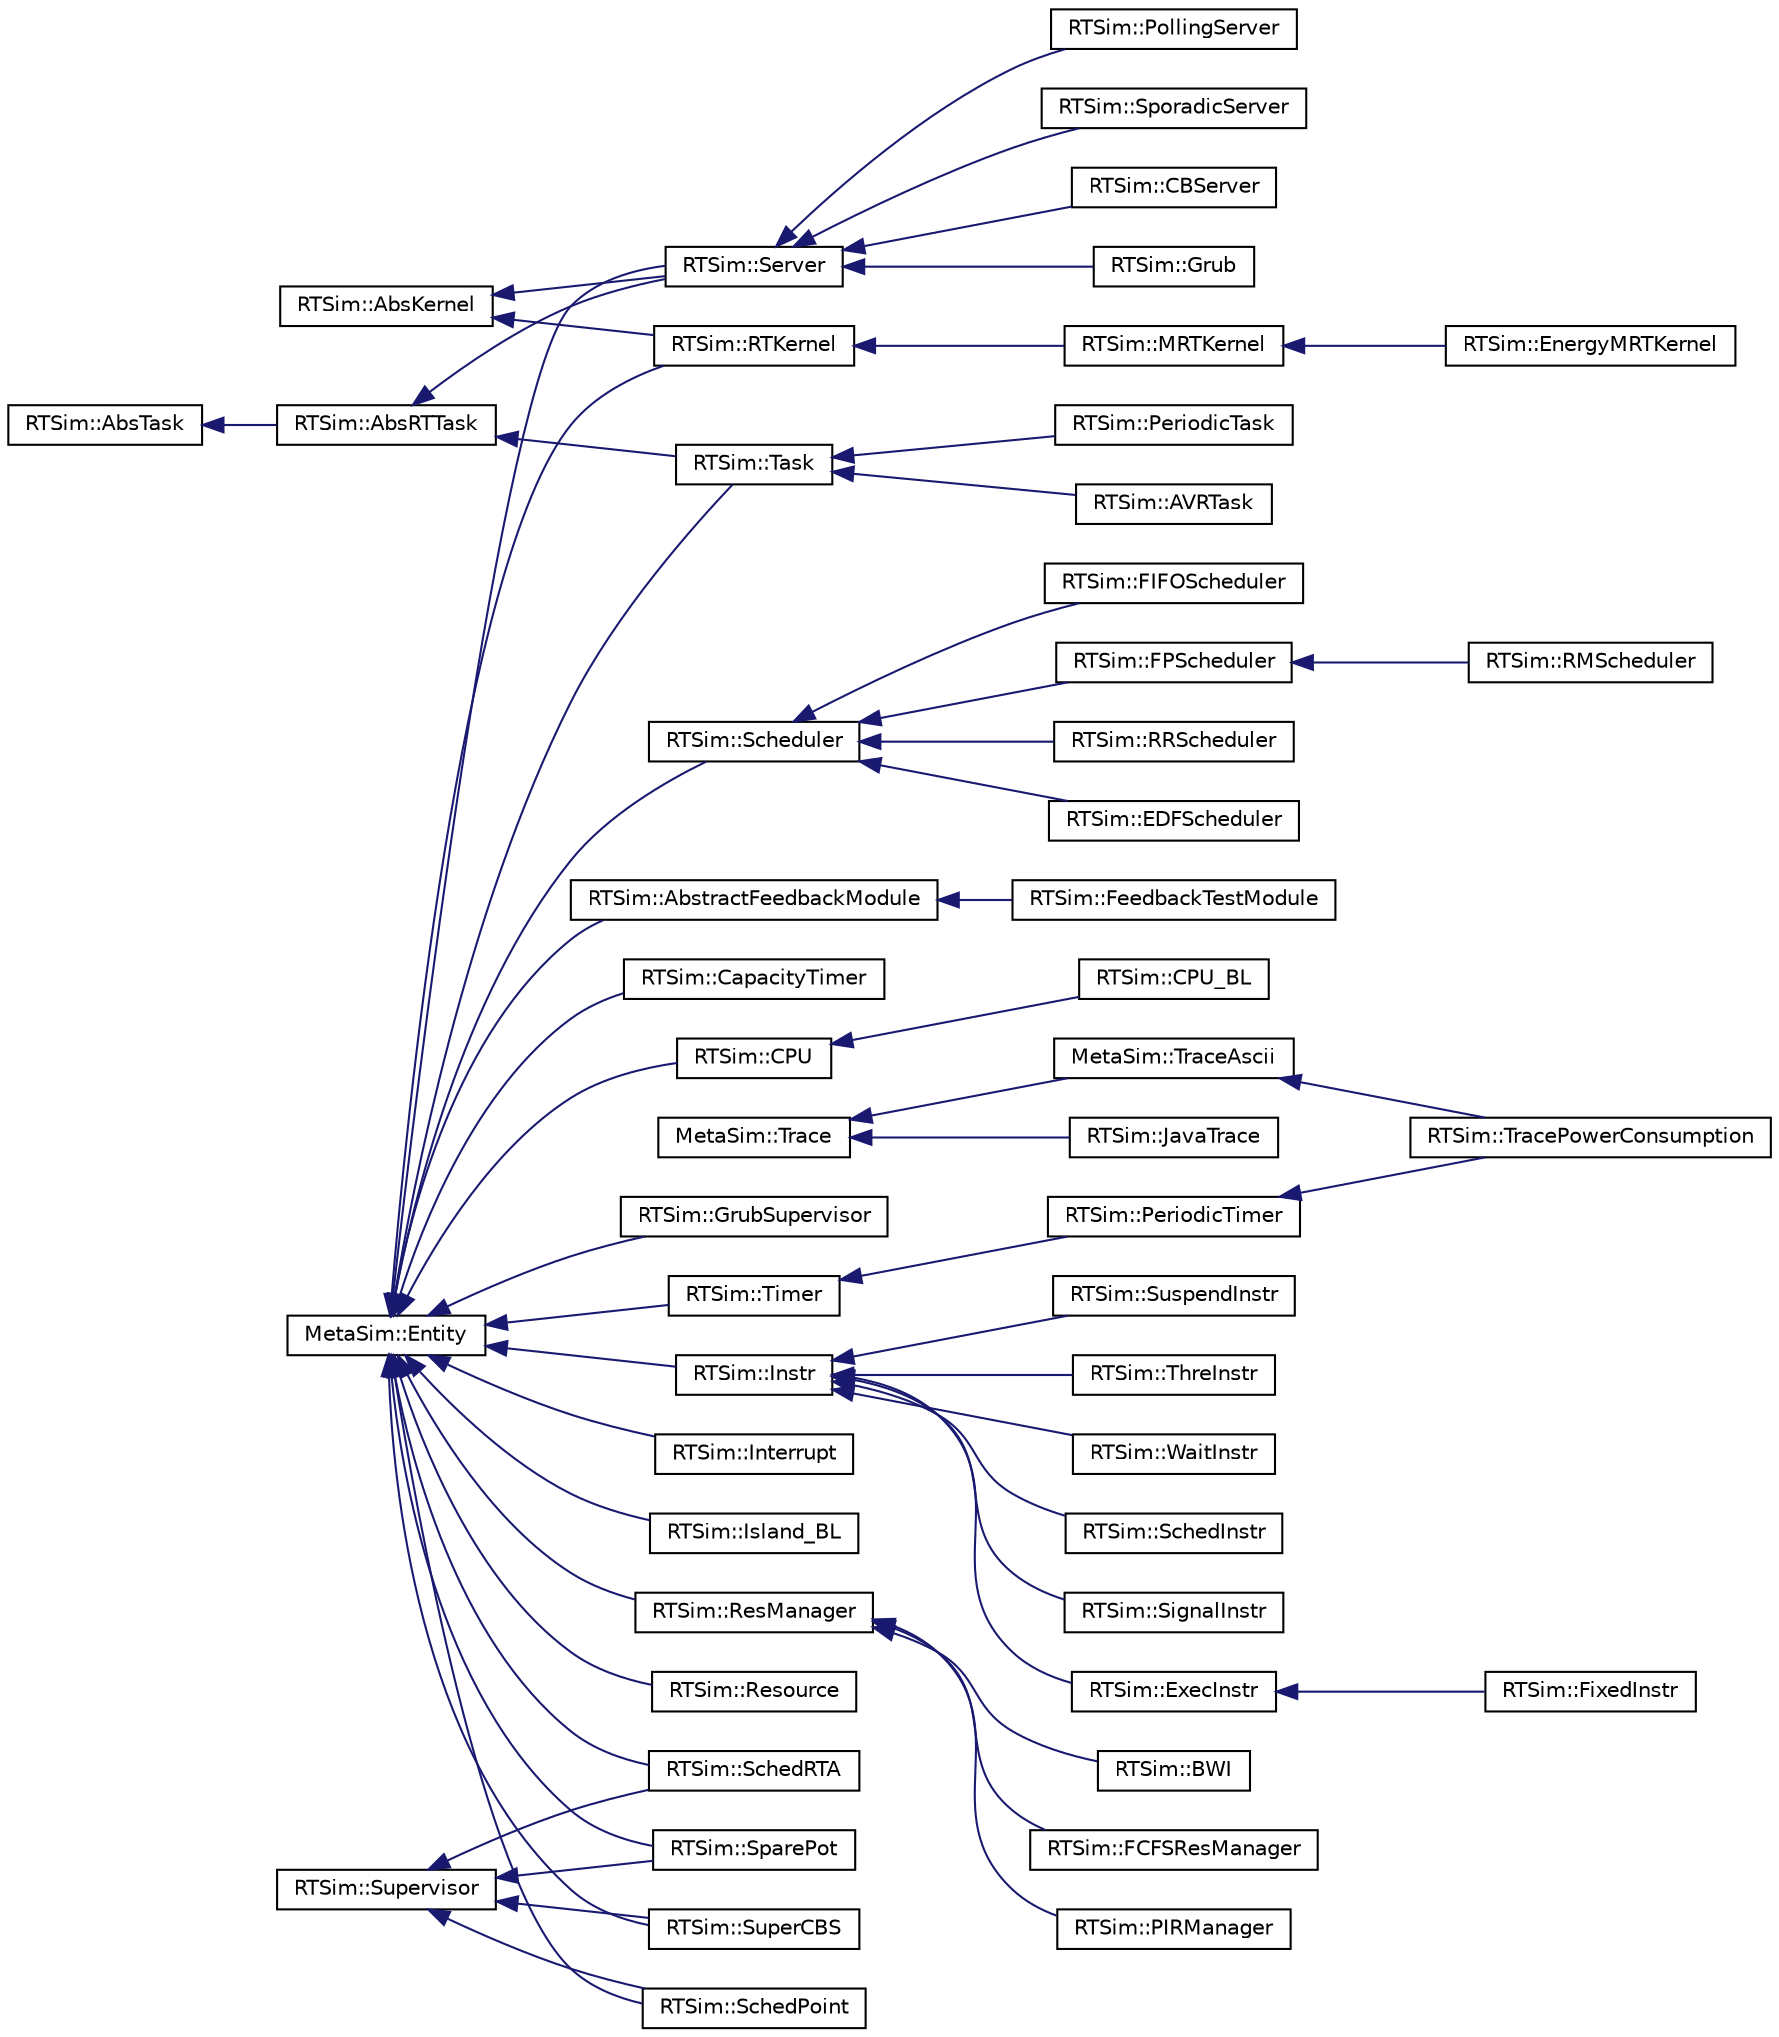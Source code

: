 digraph "Graphical Class Hierarchy"
{
  edge [fontname="Helvetica",fontsize="10",labelfontname="Helvetica",labelfontsize="10"];
  node [fontname="Helvetica",fontsize="10",shape=record];
  rankdir="LR";
  Node212 [label="RTSim::AbsKernel",height=0.2,width=0.4,color="black", fillcolor="white", style="filled",URL="$classRTSim_1_1AbsKernel.html"];
  Node212 -> Node154 [dir="back",color="midnightblue",fontsize="10",style="solid",fontname="Helvetica"];
  Node154 [label="RTSim::RTKernel",height=0.2,width=0.4,color="black", fillcolor="white", style="filled",URL="$classRTSim_1_1RTKernel.html"];
  Node154 -> Node155 [dir="back",color="midnightblue",fontsize="10",style="solid",fontname="Helvetica"];
  Node155 [label="RTSim::MRTKernel",height=0.2,width=0.4,color="black", fillcolor="white", style="filled",URL="$classRTSim_1_1MRTKernel.html"];
  Node155 -> Node156 [dir="back",color="midnightblue",fontsize="10",style="solid",fontname="Helvetica"];
  Node156 [label="RTSim::EnergyMRTKernel",height=0.2,width=0.4,color="black", fillcolor="white", style="filled",URL="$classRTSim_1_1EnergyMRTKernel.html"];
  Node212 -> Node163 [dir="back",color="midnightblue",fontsize="10",style="solid",fontname="Helvetica"];
  Node163 [label="RTSim::Server",height=0.2,width=0.4,color="black", fillcolor="white", style="filled",URL="$classRTSim_1_1Server.html"];
  Node163 -> Node164 [dir="back",color="midnightblue",fontsize="10",style="solid",fontname="Helvetica"];
  Node164 [label="RTSim::CBServer",height=0.2,width=0.4,color="black", fillcolor="white", style="filled",URL="$classRTSim_1_1CBServer.html"];
  Node163 -> Node165 [dir="back",color="midnightblue",fontsize="10",style="solid",fontname="Helvetica"];
  Node165 [label="RTSim::Grub",height=0.2,width=0.4,color="black", fillcolor="white", style="filled",URL="$classRTSim_1_1Grub.html"];
  Node163 -> Node166 [dir="back",color="midnightblue",fontsize="10",style="solid",fontname="Helvetica"];
  Node166 [label="RTSim::PollingServer",height=0.2,width=0.4,color="black", fillcolor="white", style="filled",URL="$classRTSim_1_1PollingServer.html"];
  Node163 -> Node167 [dir="back",color="midnightblue",fontsize="10",style="solid",fontname="Helvetica"];
  Node167 [label="RTSim::SporadicServer",height=0.2,width=0.4,color="black", fillcolor="white", style="filled",URL="$classRTSim_1_1SporadicServer.html"];
  Node209 [label="RTSim::AbsTask",height=0.2,width=0.4,color="black", fillcolor="white", style="filled",URL="$classRTSim_1_1AbsTask.html"];
  Node209 -> Node210 [dir="back",color="midnightblue",fontsize="10",style="solid",fontname="Helvetica"];
  Node210 [label="RTSim::AbsRTTask",height=0.2,width=0.4,color="black", fillcolor="white", style="filled",URL="$classRTSim_1_1AbsRTTask.html"];
  Node210 -> Node163 [dir="back",color="midnightblue",fontsize="10",style="solid",fontname="Helvetica"];
  Node210 -> Node168 [dir="back",color="midnightblue",fontsize="10",style="solid",fontname="Helvetica"];
  Node168 [label="RTSim::Task",height=0.2,width=0.4,color="black", fillcolor="white", style="filled",URL="$classRTSim_1_1Task.html"];
  Node168 -> Node169 [dir="back",color="midnightblue",fontsize="10",style="solid",fontname="Helvetica"];
  Node169 [label="RTSim::AVRTask",height=0.2,width=0.4,color="black", fillcolor="white", style="filled",URL="$classRTSim_1_1AVRTask.html"];
  Node168 -> Node170 [dir="back",color="midnightblue",fontsize="10",style="solid",fontname="Helvetica"];
  Node170 [label="RTSim::PeriodicTask",height=0.2,width=0.4,color="black", fillcolor="white", style="filled",URL="$classRTSim_1_1PeriodicTask.html"];
  Node132 [label="MetaSim::Entity",height=0.2,width=0.4,color="black", fillcolor="white", style="filled",URL="$classMetaSim_1_1Entity.html"];
  Node132 -> Node133 [dir="back",color="midnightblue",fontsize="10",style="solid",fontname="Helvetica"];
  Node133 [label="RTSim::AbstractFeedbackModule",height=0.2,width=0.4,color="black", fillcolor="white", style="filled",URL="$classRTSim_1_1AbstractFeedbackModule.html"];
  Node133 -> Node134 [dir="back",color="midnightblue",fontsize="10",style="solid",fontname="Helvetica"];
  Node134 [label="RTSim::FeedbackTestModule",height=0.2,width=0.4,color="black", fillcolor="white", style="filled",URL="$classRTSim_1_1FeedbackTestModule.html"];
  Node132 -> Node135 [dir="back",color="midnightblue",fontsize="10",style="solid",fontname="Helvetica"];
  Node135 [label="RTSim::CapacityTimer",height=0.2,width=0.4,color="black", fillcolor="white", style="filled",URL="$classRTSim_1_1CapacityTimer.html"];
  Node132 -> Node136 [dir="back",color="midnightblue",fontsize="10",style="solid",fontname="Helvetica"];
  Node136 [label="RTSim::CPU",height=0.2,width=0.4,color="black", fillcolor="white", style="filled",URL="$classRTSim_1_1CPU.html"];
  Node136 -> Node137 [dir="back",color="midnightblue",fontsize="10",style="solid",fontname="Helvetica"];
  Node137 [label="RTSim::CPU_BL",height=0.2,width=0.4,color="black", fillcolor="white", style="filled",URL="$classRTSim_1_1CPU__BL.html"];
  Node132 -> Node138 [dir="back",color="midnightblue",fontsize="10",style="solid",fontname="Helvetica"];
  Node138 [label="RTSim::GrubSupervisor",height=0.2,width=0.4,color="black", fillcolor="white", style="filled",URL="$classRTSim_1_1GrubSupervisor.html"];
  Node132 -> Node139 [dir="back",color="midnightblue",fontsize="10",style="solid",fontname="Helvetica"];
  Node139 [label="RTSim::Instr",height=0.2,width=0.4,color="black", fillcolor="white", style="filled",URL="$classRTSim_1_1Instr.html"];
  Node139 -> Node140 [dir="back",color="midnightblue",fontsize="10",style="solid",fontname="Helvetica"];
  Node140 [label="RTSim::ExecInstr",height=0.2,width=0.4,color="black", fillcolor="white", style="filled",URL="$classRTSim_1_1ExecInstr.html"];
  Node140 -> Node141 [dir="back",color="midnightblue",fontsize="10",style="solid",fontname="Helvetica"];
  Node141 [label="RTSim::FixedInstr",height=0.2,width=0.4,color="black", fillcolor="white", style="filled",URL="$classRTSim_1_1FixedInstr.html"];
  Node139 -> Node142 [dir="back",color="midnightblue",fontsize="10",style="solid",fontname="Helvetica"];
  Node142 [label="RTSim::SchedInstr",height=0.2,width=0.4,color="black", fillcolor="white", style="filled",URL="$classRTSim_1_1SchedInstr.html"];
  Node139 -> Node143 [dir="back",color="midnightblue",fontsize="10",style="solid",fontname="Helvetica"];
  Node143 [label="RTSim::SignalInstr",height=0.2,width=0.4,color="black", fillcolor="white", style="filled",URL="$classRTSim_1_1SignalInstr.html"];
  Node139 -> Node144 [dir="back",color="midnightblue",fontsize="10",style="solid",fontname="Helvetica"];
  Node144 [label="RTSim::SuspendInstr",height=0.2,width=0.4,color="black", fillcolor="white", style="filled",URL="$classRTSim_1_1SuspendInstr.html"];
  Node139 -> Node145 [dir="back",color="midnightblue",fontsize="10",style="solid",fontname="Helvetica"];
  Node145 [label="RTSim::ThreInstr",height=0.2,width=0.4,color="black", fillcolor="white", style="filled",URL="$classRTSim_1_1ThreInstr.html"];
  Node139 -> Node146 [dir="back",color="midnightblue",fontsize="10",style="solid",fontname="Helvetica"];
  Node146 [label="RTSim::WaitInstr",height=0.2,width=0.4,color="black", fillcolor="white", style="filled",URL="$classRTSim_1_1WaitInstr.html"];
  Node132 -> Node147 [dir="back",color="midnightblue",fontsize="10",style="solid",fontname="Helvetica"];
  Node147 [label="RTSim::Interrupt",height=0.2,width=0.4,color="black", fillcolor="white", style="filled",URL="$classRTSim_1_1Interrupt.html"];
  Node132 -> Node148 [dir="back",color="midnightblue",fontsize="10",style="solid",fontname="Helvetica"];
  Node148 [label="RTSim::Island_BL",height=0.2,width=0.4,color="black", fillcolor="white", style="filled",URL="$classRTSim_1_1Island__BL.html"];
  Node132 -> Node149 [dir="back",color="midnightblue",fontsize="10",style="solid",fontname="Helvetica"];
  Node149 [label="RTSim::ResManager",height=0.2,width=0.4,color="black", fillcolor="white", style="filled",URL="$classRTSim_1_1ResManager.html"];
  Node149 -> Node150 [dir="back",color="midnightblue",fontsize="10",style="solid",fontname="Helvetica"];
  Node150 [label="RTSim::BWI",height=0.2,width=0.4,color="black", fillcolor="white", style="filled",URL="$classRTSim_1_1BWI.html"];
  Node149 -> Node151 [dir="back",color="midnightblue",fontsize="10",style="solid",fontname="Helvetica"];
  Node151 [label="RTSim::FCFSResManager",height=0.2,width=0.4,color="black", fillcolor="white", style="filled",URL="$classRTSim_1_1FCFSResManager.html"];
  Node149 -> Node152 [dir="back",color="midnightblue",fontsize="10",style="solid",fontname="Helvetica"];
  Node152 [label="RTSim::PIRManager",height=0.2,width=0.4,color="black", fillcolor="white", style="filled",URL="$classRTSim_1_1PIRManager.html"];
  Node132 -> Node153 [dir="back",color="midnightblue",fontsize="10",style="solid",fontname="Helvetica"];
  Node153 [label="RTSim::Resource",height=0.2,width=0.4,color="black", fillcolor="white", style="filled",URL="$classRTSim_1_1Resource.html"];
  Node132 -> Node154 [dir="back",color="midnightblue",fontsize="10",style="solid",fontname="Helvetica"];
  Node132 -> Node28 [dir="back",color="midnightblue",fontsize="10",style="solid",fontname="Helvetica"];
  Node28 [label="RTSim::SchedPoint",height=0.2,width=0.4,color="black", fillcolor="white", style="filled",URL="$classRTSim_1_1SchedPoint.html"];
  Node132 -> Node29 [dir="back",color="midnightblue",fontsize="10",style="solid",fontname="Helvetica"];
  Node29 [label="RTSim::SchedRTA",height=0.2,width=0.4,color="black", fillcolor="white", style="filled",URL="$classRTSim_1_1SchedRTA.html"];
  Node132 -> Node157 [dir="back",color="midnightblue",fontsize="10",style="solid",fontname="Helvetica"];
  Node157 [label="RTSim::Scheduler",height=0.2,width=0.4,color="black", fillcolor="white", style="filled",URL="$classRTSim_1_1Scheduler.html"];
  Node157 -> Node158 [dir="back",color="midnightblue",fontsize="10",style="solid",fontname="Helvetica"];
  Node158 [label="RTSim::EDFScheduler",height=0.2,width=0.4,color="black", fillcolor="white", style="filled",URL="$classRTSim_1_1EDFScheduler.html"];
  Node157 -> Node159 [dir="back",color="midnightblue",fontsize="10",style="solid",fontname="Helvetica"];
  Node159 [label="RTSim::FIFOScheduler",height=0.2,width=0.4,color="black", fillcolor="white", style="filled",URL="$classRTSim_1_1FIFOScheduler.html"];
  Node157 -> Node160 [dir="back",color="midnightblue",fontsize="10",style="solid",fontname="Helvetica"];
  Node160 [label="RTSim::FPScheduler",height=0.2,width=0.4,color="black", fillcolor="white", style="filled",URL="$classRTSim_1_1FPScheduler.html"];
  Node160 -> Node161 [dir="back",color="midnightblue",fontsize="10",style="solid",fontname="Helvetica"];
  Node161 [label="RTSim::RMScheduler",height=0.2,width=0.4,color="black", fillcolor="white", style="filled",URL="$classRTSim_1_1RMScheduler.html"];
  Node157 -> Node162 [dir="back",color="midnightblue",fontsize="10",style="solid",fontname="Helvetica"];
  Node162 [label="RTSim::RRScheduler",height=0.2,width=0.4,color="black", fillcolor="white", style="filled",URL="$classRTSim_1_1RRScheduler.html"];
  Node132 -> Node163 [dir="back",color="midnightblue",fontsize="10",style="solid",fontname="Helvetica"];
  Node132 -> Node30 [dir="back",color="midnightblue",fontsize="10",style="solid",fontname="Helvetica"];
  Node30 [label="RTSim::SparePot",height=0.2,width=0.4,color="black", fillcolor="white", style="filled",URL="$classRTSim_1_1SparePot.html"];
  Node132 -> Node31 [dir="back",color="midnightblue",fontsize="10",style="solid",fontname="Helvetica"];
  Node31 [label="RTSim::SuperCBS",height=0.2,width=0.4,color="black", fillcolor="white", style="filled",URL="$classRTSim_1_1SuperCBS.html"];
  Node132 -> Node168 [dir="back",color="midnightblue",fontsize="10",style="solid",fontname="Helvetica"];
  Node132 -> Node171 [dir="back",color="midnightblue",fontsize="10",style="solid",fontname="Helvetica"];
  Node171 [label="RTSim::Timer",height=0.2,width=0.4,color="black", fillcolor="white", style="filled",URL="$classRTSim_1_1Timer.html"];
  Node171 -> Node172 [dir="back",color="midnightblue",fontsize="10",style="solid",fontname="Helvetica"];
  Node172 [label="RTSim::PeriodicTimer",height=0.2,width=0.4,color="black", fillcolor="white", style="filled",URL="$classRTSim_1_1PeriodicTimer.html"];
  Node172 -> Node2 [dir="back",color="midnightblue",fontsize="10",style="solid",fontname="Helvetica"];
  Node2 [label="RTSim::TracePowerConsumption",height=0.2,width=0.4,color="black", fillcolor="white", style="filled",URL="$classRTSim_1_1TracePowerConsumption.html"];
  Node27 [label="RTSim::Supervisor",height=0.2,width=0.4,color="black", fillcolor="white", style="filled",URL="$classRTSim_1_1Supervisor.html"];
  Node27 -> Node28 [dir="back",color="midnightblue",fontsize="10",style="solid",fontname="Helvetica"];
  Node27 -> Node29 [dir="back",color="midnightblue",fontsize="10",style="solid",fontname="Helvetica"];
  Node27 -> Node30 [dir="back",color="midnightblue",fontsize="10",style="solid",fontname="Helvetica"];
  Node27 -> Node31 [dir="back",color="midnightblue",fontsize="10",style="solid",fontname="Helvetica"];
  Node0 [label="MetaSim::Trace",height=0.2,width=0.4,color="black", fillcolor="white", style="filled",URL="$classMetaSim_1_1Trace.html"];
  Node0 -> Node1 [dir="back",color="midnightblue",fontsize="10",style="solid",fontname="Helvetica"];
  Node1 [label="MetaSim::TraceAscii",height=0.2,width=0.4,color="black", fillcolor="white", style="filled",URL="$classMetaSim_1_1TraceAscii.html"];
  Node1 -> Node2 [dir="back",color="midnightblue",fontsize="10",style="solid",fontname="Helvetica"];
  Node0 -> Node3 [dir="back",color="midnightblue",fontsize="10",style="solid",fontname="Helvetica"];
  Node3 [label="RTSim::JavaTrace",height=0.2,width=0.4,color="black", fillcolor="white", style="filled",URL="$classRTSim_1_1JavaTrace.html"];
}
